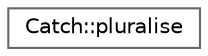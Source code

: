 digraph "Graphical Class Hierarchy"
{
 // LATEX_PDF_SIZE
  bgcolor="transparent";
  edge [fontname=Helvetica,fontsize=10,labelfontname=Helvetica,labelfontsize=10];
  node [fontname=Helvetica,fontsize=10,shape=box,height=0.2,width=0.4];
  rankdir="LR";
  Node0 [id="Node000000",label="Catch::pluralise",height=0.2,width=0.4,color="grey40", fillcolor="white", style="filled",URL="$struct_catch_1_1pluralise.html",tooltip=" "];
}
